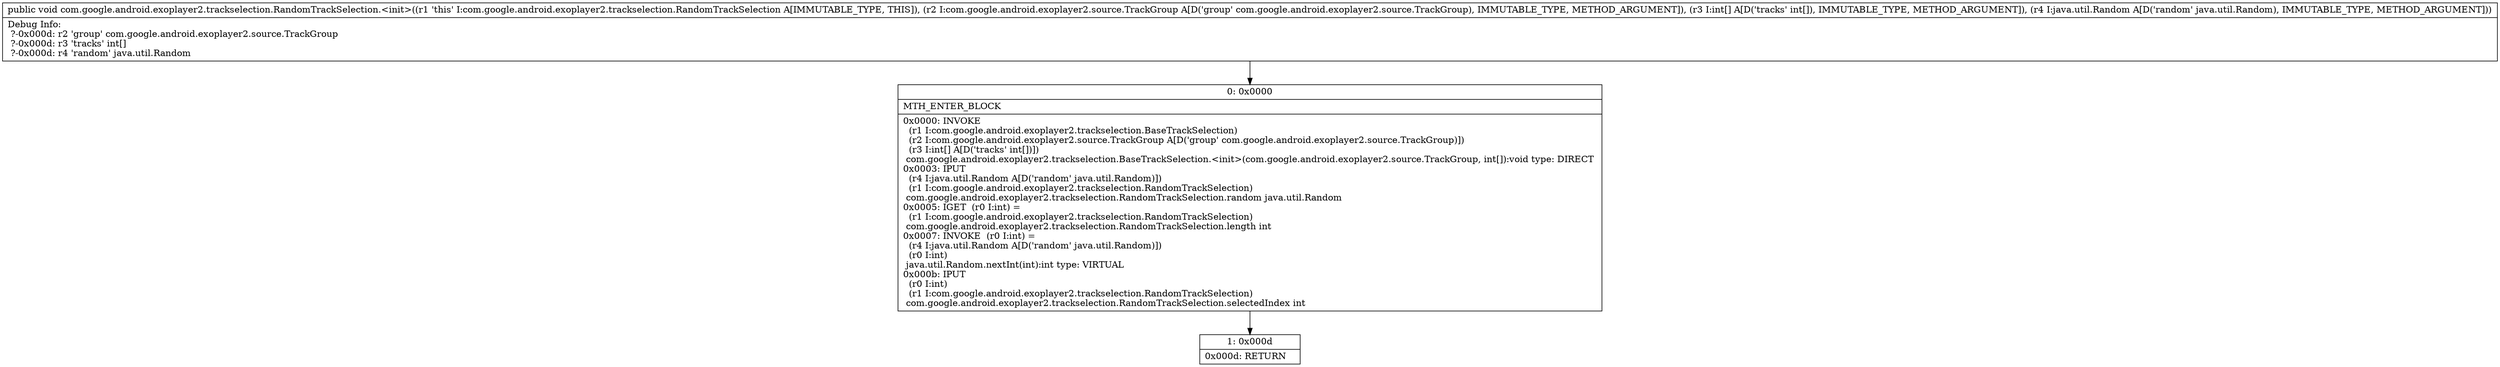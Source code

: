 digraph "CFG forcom.google.android.exoplayer2.trackselection.RandomTrackSelection.\<init\>(Lcom\/google\/android\/exoplayer2\/source\/TrackGroup;[ILjava\/util\/Random;)V" {
Node_0 [shape=record,label="{0\:\ 0x0000|MTH_ENTER_BLOCK\l|0x0000: INVOKE  \l  (r1 I:com.google.android.exoplayer2.trackselection.BaseTrackSelection)\l  (r2 I:com.google.android.exoplayer2.source.TrackGroup A[D('group' com.google.android.exoplayer2.source.TrackGroup)])\l  (r3 I:int[] A[D('tracks' int[])])\l com.google.android.exoplayer2.trackselection.BaseTrackSelection.\<init\>(com.google.android.exoplayer2.source.TrackGroup, int[]):void type: DIRECT \l0x0003: IPUT  \l  (r4 I:java.util.Random A[D('random' java.util.Random)])\l  (r1 I:com.google.android.exoplayer2.trackselection.RandomTrackSelection)\l com.google.android.exoplayer2.trackselection.RandomTrackSelection.random java.util.Random \l0x0005: IGET  (r0 I:int) = \l  (r1 I:com.google.android.exoplayer2.trackselection.RandomTrackSelection)\l com.google.android.exoplayer2.trackselection.RandomTrackSelection.length int \l0x0007: INVOKE  (r0 I:int) = \l  (r4 I:java.util.Random A[D('random' java.util.Random)])\l  (r0 I:int)\l java.util.Random.nextInt(int):int type: VIRTUAL \l0x000b: IPUT  \l  (r0 I:int)\l  (r1 I:com.google.android.exoplayer2.trackselection.RandomTrackSelection)\l com.google.android.exoplayer2.trackselection.RandomTrackSelection.selectedIndex int \l}"];
Node_1 [shape=record,label="{1\:\ 0x000d|0x000d: RETURN   \l}"];
MethodNode[shape=record,label="{public void com.google.android.exoplayer2.trackselection.RandomTrackSelection.\<init\>((r1 'this' I:com.google.android.exoplayer2.trackselection.RandomTrackSelection A[IMMUTABLE_TYPE, THIS]), (r2 I:com.google.android.exoplayer2.source.TrackGroup A[D('group' com.google.android.exoplayer2.source.TrackGroup), IMMUTABLE_TYPE, METHOD_ARGUMENT]), (r3 I:int[] A[D('tracks' int[]), IMMUTABLE_TYPE, METHOD_ARGUMENT]), (r4 I:java.util.Random A[D('random' java.util.Random), IMMUTABLE_TYPE, METHOD_ARGUMENT]))  | Debug Info:\l  ?\-0x000d: r2 'group' com.google.android.exoplayer2.source.TrackGroup\l  ?\-0x000d: r3 'tracks' int[]\l  ?\-0x000d: r4 'random' java.util.Random\l}"];
MethodNode -> Node_0;
Node_0 -> Node_1;
}


